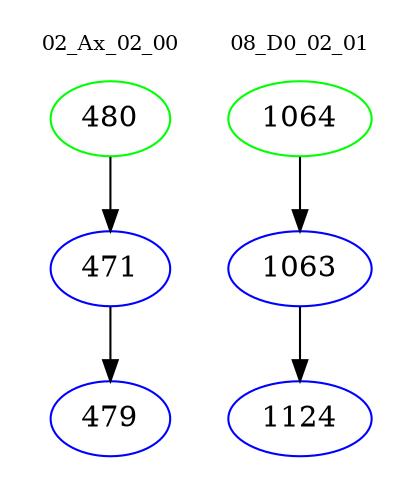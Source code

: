 digraph{
subgraph cluster_0 {
color = white
label = "02_Ax_02_00";
fontsize=10;
T0_480 [label="480", color="green"]
T0_480 -> T0_471 [color="black"]
T0_471 [label="471", color="blue"]
T0_471 -> T0_479 [color="black"]
T0_479 [label="479", color="blue"]
}
subgraph cluster_1 {
color = white
label = "08_D0_02_01";
fontsize=10;
T1_1064 [label="1064", color="green"]
T1_1064 -> T1_1063 [color="black"]
T1_1063 [label="1063", color="blue"]
T1_1063 -> T1_1124 [color="black"]
T1_1124 [label="1124", color="blue"]
}
}
